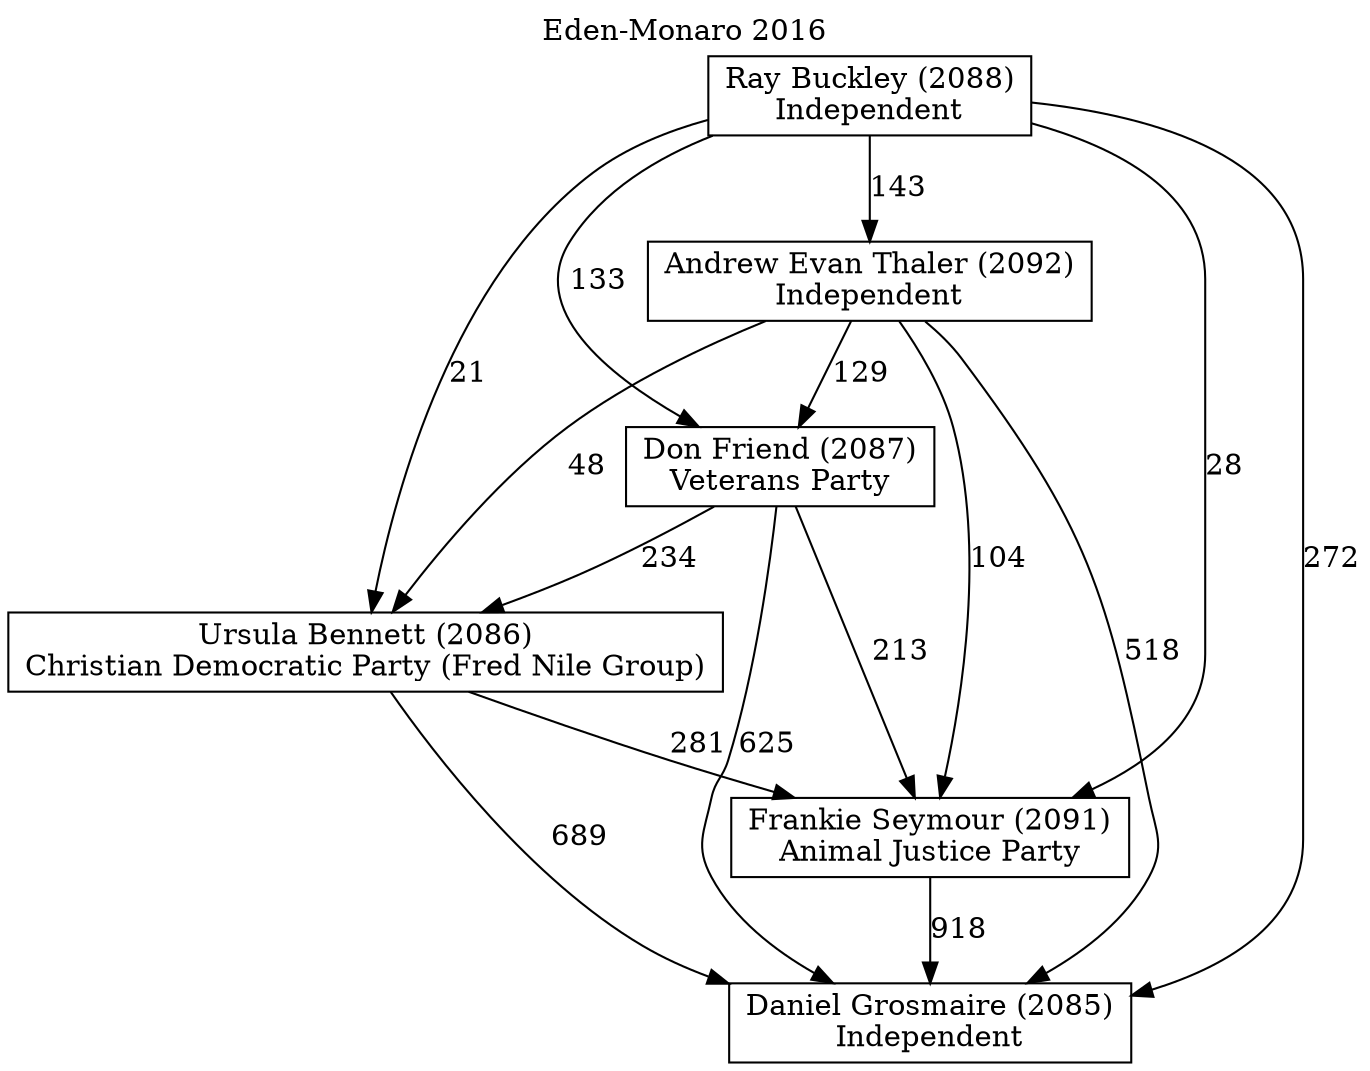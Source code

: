 // House preference flow
digraph "Daniel Grosmaire (2085)_Eden-Monaro_2016" {
	graph [label="Eden-Monaro 2016" labelloc=t mclimit=10]
	node [shape=box]
	"Daniel Grosmaire (2085)" [label="Daniel Grosmaire (2085)
Independent"]
	"Andrew Evan Thaler (2092)" [label="Andrew Evan Thaler (2092)
Independent"]
	"Ursula Bennett (2086)" [label="Ursula Bennett (2086)
Christian Democratic Party (Fred Nile Group)"]
	"Don Friend (2087)" [label="Don Friend (2087)
Veterans Party"]
	"Frankie Seymour (2091)" [label="Frankie Seymour (2091)
Animal Justice Party"]
	"Ray Buckley (2088)" [label="Ray Buckley (2088)
Independent"]
	"Ursula Bennett (2086)" -> "Daniel Grosmaire (2085)" [label=689]
	"Don Friend (2087)" -> "Ursula Bennett (2086)" [label=234]
	"Andrew Evan Thaler (2092)" -> "Ursula Bennett (2086)" [label=48]
	"Ursula Bennett (2086)" -> "Frankie Seymour (2091)" [label=281]
	"Andrew Evan Thaler (2092)" -> "Don Friend (2087)" [label=129]
	"Frankie Seymour (2091)" -> "Daniel Grosmaire (2085)" [label=918]
	"Andrew Evan Thaler (2092)" -> "Daniel Grosmaire (2085)" [label=518]
	"Ray Buckley (2088)" -> "Don Friend (2087)" [label=133]
	"Ray Buckley (2088)" -> "Ursula Bennett (2086)" [label=21]
	"Ray Buckley (2088)" -> "Frankie Seymour (2091)" [label=28]
	"Andrew Evan Thaler (2092)" -> "Frankie Seymour (2091)" [label=104]
	"Ray Buckley (2088)" -> "Daniel Grosmaire (2085)" [label=272]
	"Don Friend (2087)" -> "Daniel Grosmaire (2085)" [label=625]
	"Ray Buckley (2088)" -> "Andrew Evan Thaler (2092)" [label=143]
	"Don Friend (2087)" -> "Frankie Seymour (2091)" [label=213]
}
